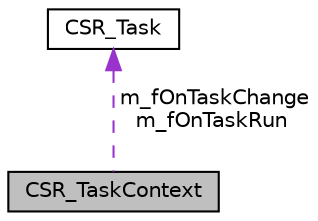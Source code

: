 digraph "CSR_TaskContext"
{
 // LATEX_PDF_SIZE
  edge [fontname="Helvetica",fontsize="10",labelfontname="Helvetica",labelfontsize="10"];
  node [fontname="Helvetica",fontsize="10",shape=record];
  Node1 [label="CSR_TaskContext",height=0.2,width=0.4,color="black", fillcolor="grey75", style="filled", fontcolor="black",tooltip=" "];
  Node2 -> Node1 [dir="back",color="darkorchid3",fontsize="10",style="dashed",label=" m_fOnTaskChange\nm_fOnTaskRun" ,fontname="Helvetica"];
  Node2 [label="CSR_Task",height=0.2,width=0.4,color="black", fillcolor="white", style="filled",URL="$struct_c_s_r___task.html",tooltip=" "];
}
